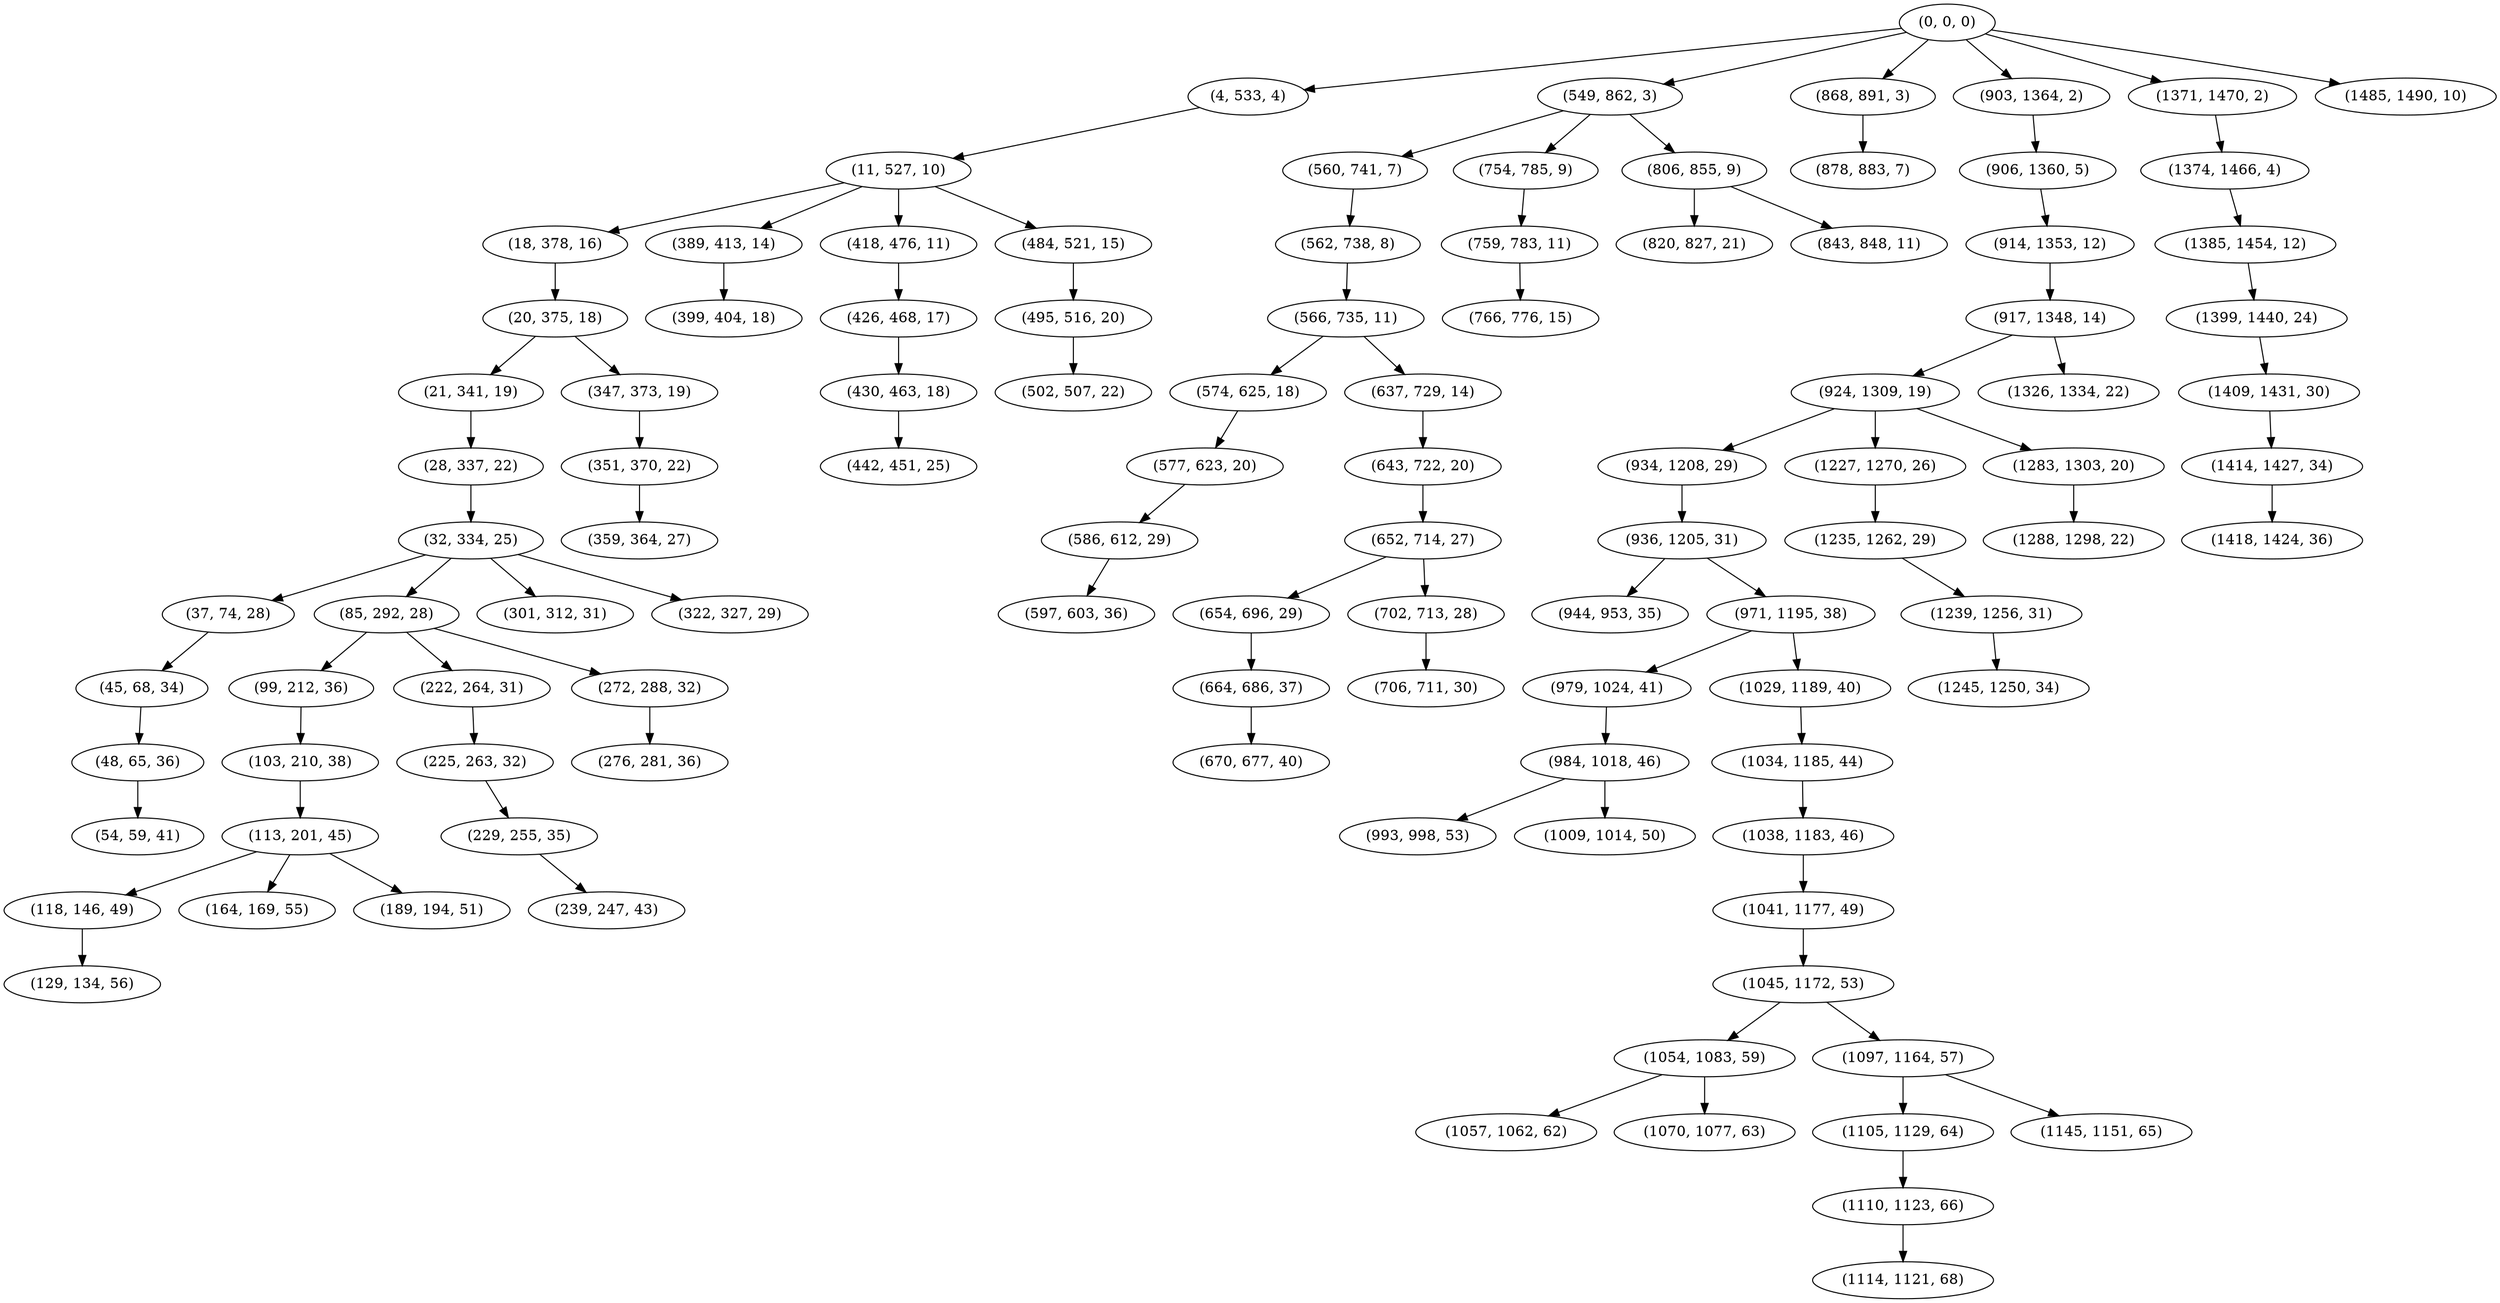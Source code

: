 digraph tree {
    "(0, 0, 0)";
    "(4, 533, 4)";
    "(11, 527, 10)";
    "(18, 378, 16)";
    "(20, 375, 18)";
    "(21, 341, 19)";
    "(28, 337, 22)";
    "(32, 334, 25)";
    "(37, 74, 28)";
    "(45, 68, 34)";
    "(48, 65, 36)";
    "(54, 59, 41)";
    "(85, 292, 28)";
    "(99, 212, 36)";
    "(103, 210, 38)";
    "(113, 201, 45)";
    "(118, 146, 49)";
    "(129, 134, 56)";
    "(164, 169, 55)";
    "(189, 194, 51)";
    "(222, 264, 31)";
    "(225, 263, 32)";
    "(229, 255, 35)";
    "(239, 247, 43)";
    "(272, 288, 32)";
    "(276, 281, 36)";
    "(301, 312, 31)";
    "(322, 327, 29)";
    "(347, 373, 19)";
    "(351, 370, 22)";
    "(359, 364, 27)";
    "(389, 413, 14)";
    "(399, 404, 18)";
    "(418, 476, 11)";
    "(426, 468, 17)";
    "(430, 463, 18)";
    "(442, 451, 25)";
    "(484, 521, 15)";
    "(495, 516, 20)";
    "(502, 507, 22)";
    "(549, 862, 3)";
    "(560, 741, 7)";
    "(562, 738, 8)";
    "(566, 735, 11)";
    "(574, 625, 18)";
    "(577, 623, 20)";
    "(586, 612, 29)";
    "(597, 603, 36)";
    "(637, 729, 14)";
    "(643, 722, 20)";
    "(652, 714, 27)";
    "(654, 696, 29)";
    "(664, 686, 37)";
    "(670, 677, 40)";
    "(702, 713, 28)";
    "(706, 711, 30)";
    "(754, 785, 9)";
    "(759, 783, 11)";
    "(766, 776, 15)";
    "(806, 855, 9)";
    "(820, 827, 21)";
    "(843, 848, 11)";
    "(868, 891, 3)";
    "(878, 883, 7)";
    "(903, 1364, 2)";
    "(906, 1360, 5)";
    "(914, 1353, 12)";
    "(917, 1348, 14)";
    "(924, 1309, 19)";
    "(934, 1208, 29)";
    "(936, 1205, 31)";
    "(944, 953, 35)";
    "(971, 1195, 38)";
    "(979, 1024, 41)";
    "(984, 1018, 46)";
    "(993, 998, 53)";
    "(1009, 1014, 50)";
    "(1029, 1189, 40)";
    "(1034, 1185, 44)";
    "(1038, 1183, 46)";
    "(1041, 1177, 49)";
    "(1045, 1172, 53)";
    "(1054, 1083, 59)";
    "(1057, 1062, 62)";
    "(1070, 1077, 63)";
    "(1097, 1164, 57)";
    "(1105, 1129, 64)";
    "(1110, 1123, 66)";
    "(1114, 1121, 68)";
    "(1145, 1151, 65)";
    "(1227, 1270, 26)";
    "(1235, 1262, 29)";
    "(1239, 1256, 31)";
    "(1245, 1250, 34)";
    "(1283, 1303, 20)";
    "(1288, 1298, 22)";
    "(1326, 1334, 22)";
    "(1371, 1470, 2)";
    "(1374, 1466, 4)";
    "(1385, 1454, 12)";
    "(1399, 1440, 24)";
    "(1409, 1431, 30)";
    "(1414, 1427, 34)";
    "(1418, 1424, 36)";
    "(1485, 1490, 10)";
    "(0, 0, 0)" -> "(4, 533, 4)";
    "(0, 0, 0)" -> "(549, 862, 3)";
    "(0, 0, 0)" -> "(868, 891, 3)";
    "(0, 0, 0)" -> "(903, 1364, 2)";
    "(0, 0, 0)" -> "(1371, 1470, 2)";
    "(0, 0, 0)" -> "(1485, 1490, 10)";
    "(4, 533, 4)" -> "(11, 527, 10)";
    "(11, 527, 10)" -> "(18, 378, 16)";
    "(11, 527, 10)" -> "(389, 413, 14)";
    "(11, 527, 10)" -> "(418, 476, 11)";
    "(11, 527, 10)" -> "(484, 521, 15)";
    "(18, 378, 16)" -> "(20, 375, 18)";
    "(20, 375, 18)" -> "(21, 341, 19)";
    "(20, 375, 18)" -> "(347, 373, 19)";
    "(21, 341, 19)" -> "(28, 337, 22)";
    "(28, 337, 22)" -> "(32, 334, 25)";
    "(32, 334, 25)" -> "(37, 74, 28)";
    "(32, 334, 25)" -> "(85, 292, 28)";
    "(32, 334, 25)" -> "(301, 312, 31)";
    "(32, 334, 25)" -> "(322, 327, 29)";
    "(37, 74, 28)" -> "(45, 68, 34)";
    "(45, 68, 34)" -> "(48, 65, 36)";
    "(48, 65, 36)" -> "(54, 59, 41)";
    "(85, 292, 28)" -> "(99, 212, 36)";
    "(85, 292, 28)" -> "(222, 264, 31)";
    "(85, 292, 28)" -> "(272, 288, 32)";
    "(99, 212, 36)" -> "(103, 210, 38)";
    "(103, 210, 38)" -> "(113, 201, 45)";
    "(113, 201, 45)" -> "(118, 146, 49)";
    "(113, 201, 45)" -> "(164, 169, 55)";
    "(113, 201, 45)" -> "(189, 194, 51)";
    "(118, 146, 49)" -> "(129, 134, 56)";
    "(222, 264, 31)" -> "(225, 263, 32)";
    "(225, 263, 32)" -> "(229, 255, 35)";
    "(229, 255, 35)" -> "(239, 247, 43)";
    "(272, 288, 32)" -> "(276, 281, 36)";
    "(347, 373, 19)" -> "(351, 370, 22)";
    "(351, 370, 22)" -> "(359, 364, 27)";
    "(389, 413, 14)" -> "(399, 404, 18)";
    "(418, 476, 11)" -> "(426, 468, 17)";
    "(426, 468, 17)" -> "(430, 463, 18)";
    "(430, 463, 18)" -> "(442, 451, 25)";
    "(484, 521, 15)" -> "(495, 516, 20)";
    "(495, 516, 20)" -> "(502, 507, 22)";
    "(549, 862, 3)" -> "(560, 741, 7)";
    "(549, 862, 3)" -> "(754, 785, 9)";
    "(549, 862, 3)" -> "(806, 855, 9)";
    "(560, 741, 7)" -> "(562, 738, 8)";
    "(562, 738, 8)" -> "(566, 735, 11)";
    "(566, 735, 11)" -> "(574, 625, 18)";
    "(566, 735, 11)" -> "(637, 729, 14)";
    "(574, 625, 18)" -> "(577, 623, 20)";
    "(577, 623, 20)" -> "(586, 612, 29)";
    "(586, 612, 29)" -> "(597, 603, 36)";
    "(637, 729, 14)" -> "(643, 722, 20)";
    "(643, 722, 20)" -> "(652, 714, 27)";
    "(652, 714, 27)" -> "(654, 696, 29)";
    "(652, 714, 27)" -> "(702, 713, 28)";
    "(654, 696, 29)" -> "(664, 686, 37)";
    "(664, 686, 37)" -> "(670, 677, 40)";
    "(702, 713, 28)" -> "(706, 711, 30)";
    "(754, 785, 9)" -> "(759, 783, 11)";
    "(759, 783, 11)" -> "(766, 776, 15)";
    "(806, 855, 9)" -> "(820, 827, 21)";
    "(806, 855, 9)" -> "(843, 848, 11)";
    "(868, 891, 3)" -> "(878, 883, 7)";
    "(903, 1364, 2)" -> "(906, 1360, 5)";
    "(906, 1360, 5)" -> "(914, 1353, 12)";
    "(914, 1353, 12)" -> "(917, 1348, 14)";
    "(917, 1348, 14)" -> "(924, 1309, 19)";
    "(917, 1348, 14)" -> "(1326, 1334, 22)";
    "(924, 1309, 19)" -> "(934, 1208, 29)";
    "(924, 1309, 19)" -> "(1227, 1270, 26)";
    "(924, 1309, 19)" -> "(1283, 1303, 20)";
    "(934, 1208, 29)" -> "(936, 1205, 31)";
    "(936, 1205, 31)" -> "(944, 953, 35)";
    "(936, 1205, 31)" -> "(971, 1195, 38)";
    "(971, 1195, 38)" -> "(979, 1024, 41)";
    "(971, 1195, 38)" -> "(1029, 1189, 40)";
    "(979, 1024, 41)" -> "(984, 1018, 46)";
    "(984, 1018, 46)" -> "(993, 998, 53)";
    "(984, 1018, 46)" -> "(1009, 1014, 50)";
    "(1029, 1189, 40)" -> "(1034, 1185, 44)";
    "(1034, 1185, 44)" -> "(1038, 1183, 46)";
    "(1038, 1183, 46)" -> "(1041, 1177, 49)";
    "(1041, 1177, 49)" -> "(1045, 1172, 53)";
    "(1045, 1172, 53)" -> "(1054, 1083, 59)";
    "(1045, 1172, 53)" -> "(1097, 1164, 57)";
    "(1054, 1083, 59)" -> "(1057, 1062, 62)";
    "(1054, 1083, 59)" -> "(1070, 1077, 63)";
    "(1097, 1164, 57)" -> "(1105, 1129, 64)";
    "(1097, 1164, 57)" -> "(1145, 1151, 65)";
    "(1105, 1129, 64)" -> "(1110, 1123, 66)";
    "(1110, 1123, 66)" -> "(1114, 1121, 68)";
    "(1227, 1270, 26)" -> "(1235, 1262, 29)";
    "(1235, 1262, 29)" -> "(1239, 1256, 31)";
    "(1239, 1256, 31)" -> "(1245, 1250, 34)";
    "(1283, 1303, 20)" -> "(1288, 1298, 22)";
    "(1371, 1470, 2)" -> "(1374, 1466, 4)";
    "(1374, 1466, 4)" -> "(1385, 1454, 12)";
    "(1385, 1454, 12)" -> "(1399, 1440, 24)";
    "(1399, 1440, 24)" -> "(1409, 1431, 30)";
    "(1409, 1431, 30)" -> "(1414, 1427, 34)";
    "(1414, 1427, 34)" -> "(1418, 1424, 36)";
}
